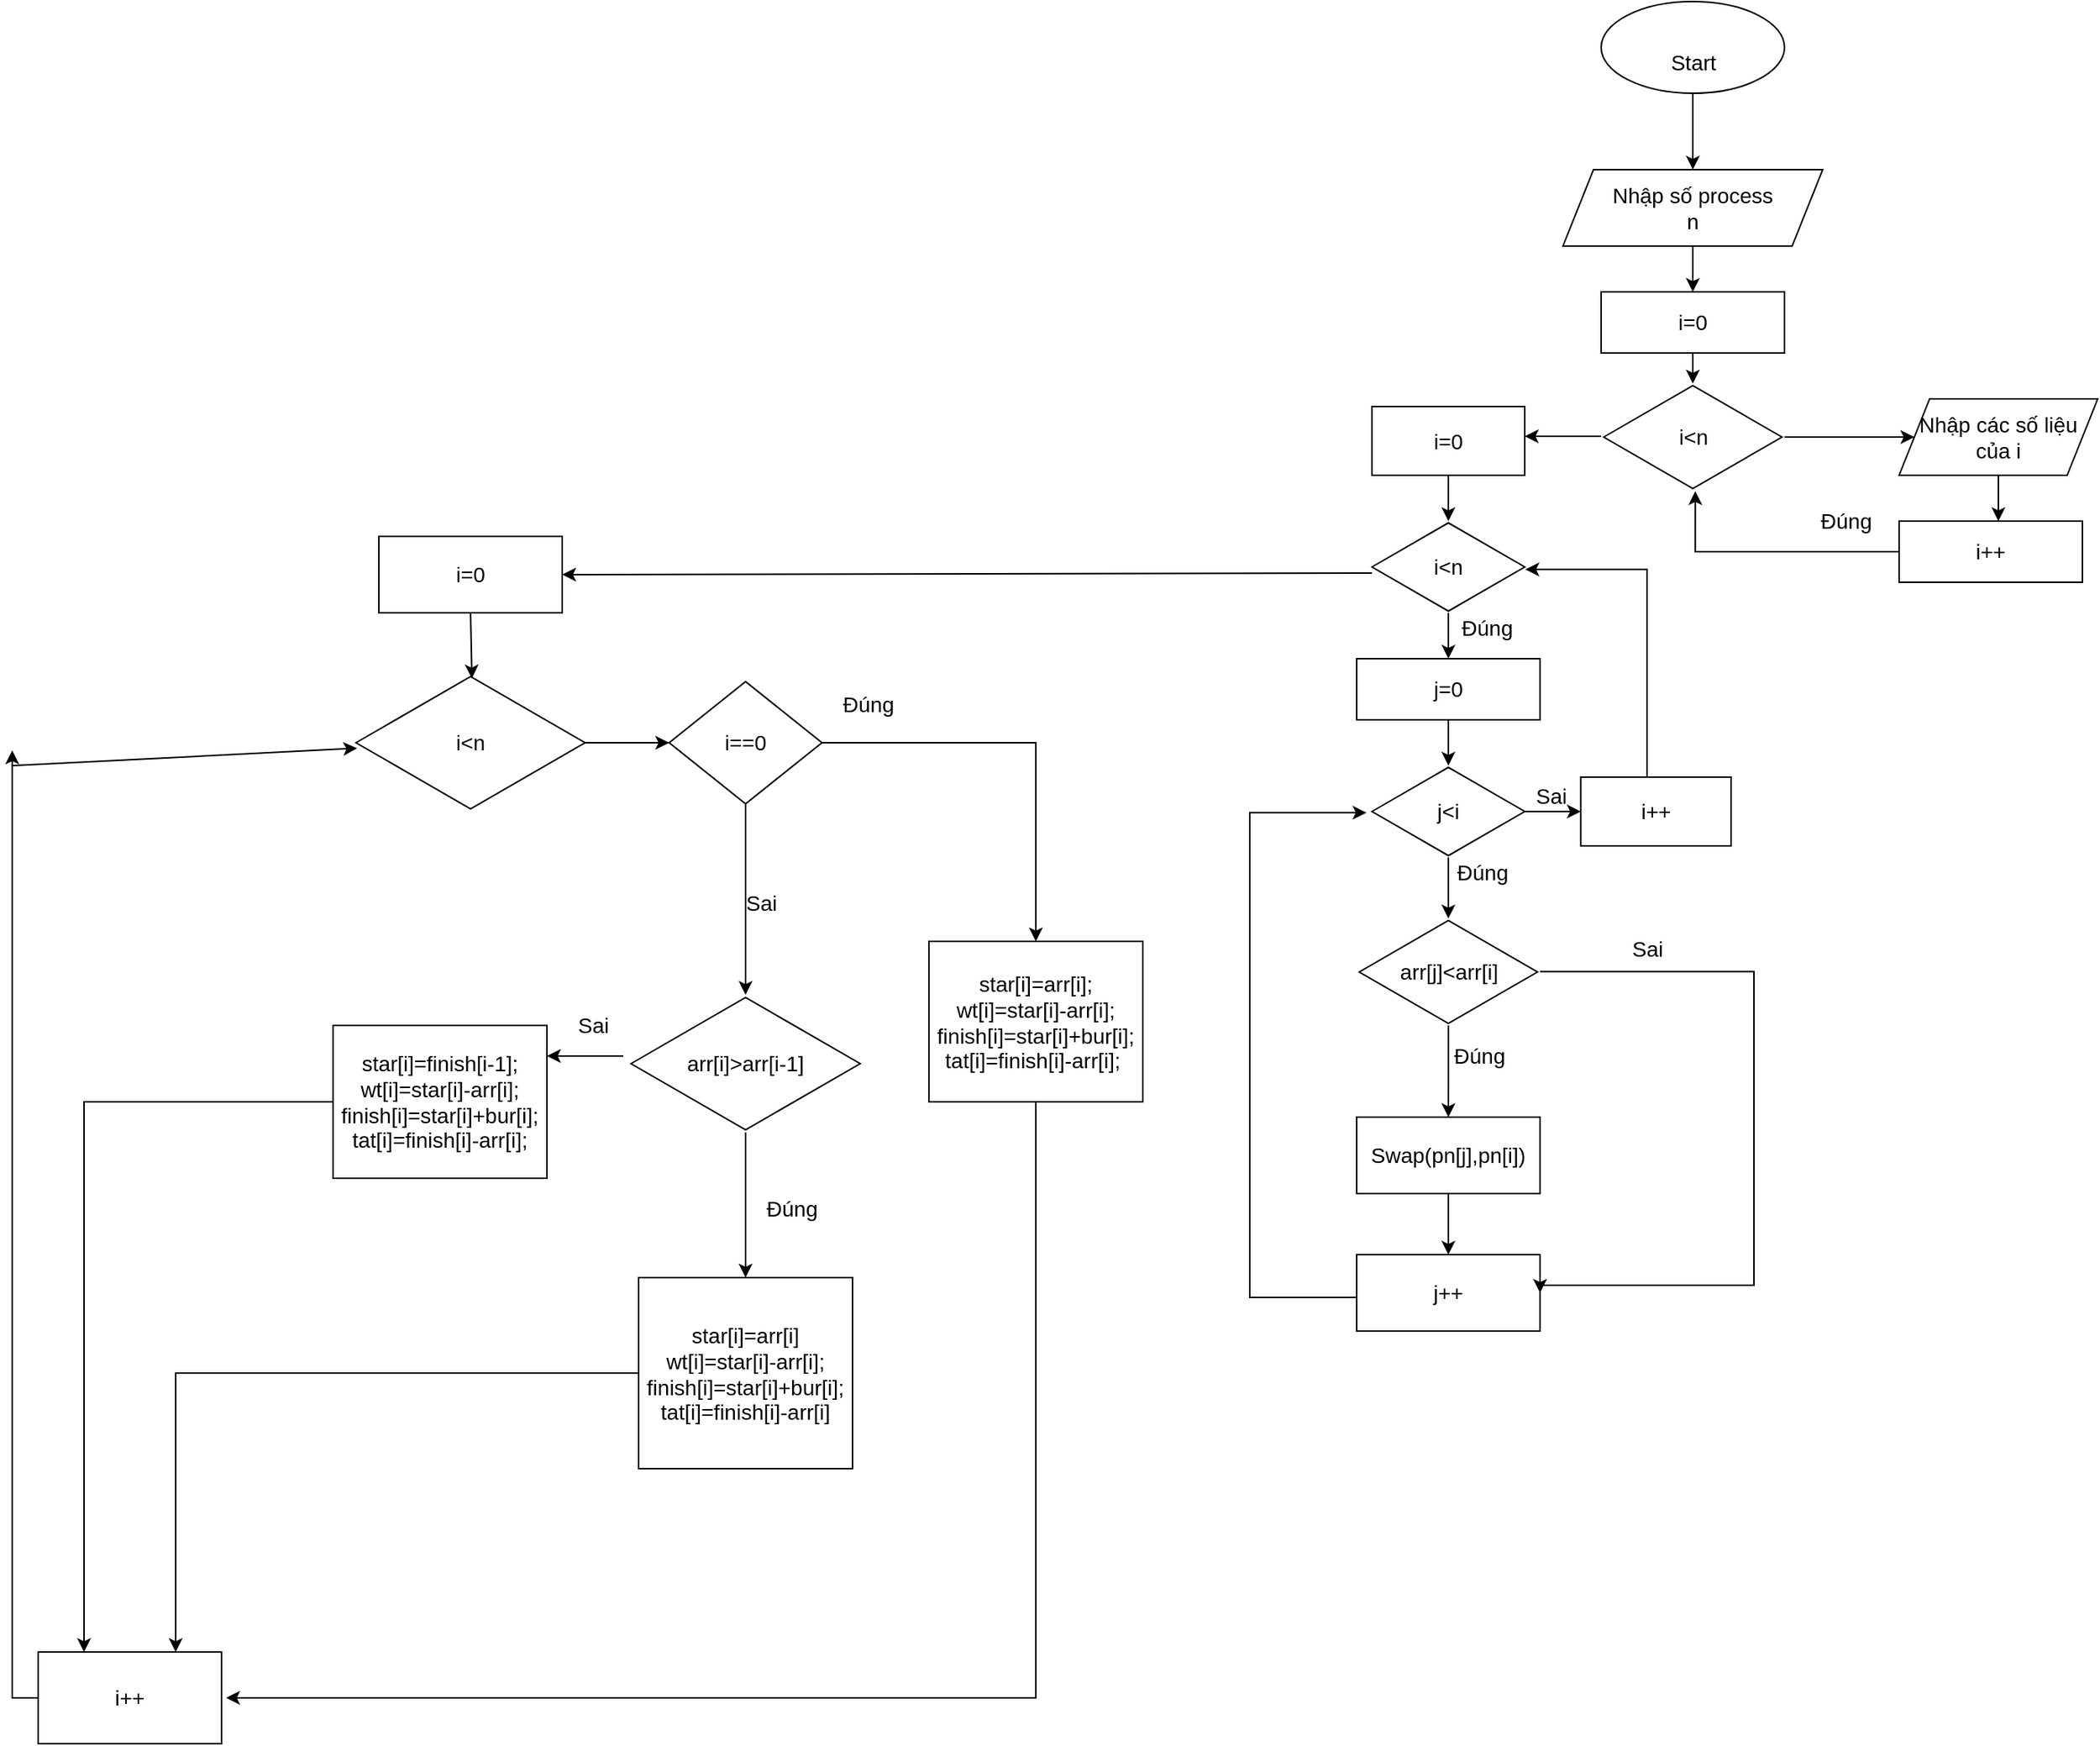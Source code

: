 <mxfile version="15.8.8" type="device"><diagram id="C5RBs43oDa-KdzZeNtuy" name="Page-1"><mxGraphModel dx="2310" dy="1996" grid="1" gridSize="10" guides="1" tooltips="1" connect="1" arrows="1" fold="1" page="1" pageScale="1" pageWidth="827" pageHeight="1169" math="0" shadow="0"><root><mxCell id="WIyWlLk6GJQsqaUBKTNV-0"/><mxCell id="WIyWlLk6GJQsqaUBKTNV-1" parent="WIyWlLk6GJQsqaUBKTNV-0"/><mxCell id="YMpMhWtRCchbKsK5kgq2-0" value="" style="ellipse;whiteSpace=wrap;html=1;" vertex="1" parent="WIyWlLk6GJQsqaUBKTNV-1"><mxGeometry x="550" y="-580" width="120" height="60" as="geometry"/></mxCell><mxCell id="YMpMhWtRCchbKsK5kgq2-1" value="Start" style="text;html=1;align=center;verticalAlign=middle;resizable=0;points=[];autosize=1;strokeColor=none;fillColor=none;fontSize=14;" vertex="1" parent="WIyWlLk6GJQsqaUBKTNV-1"><mxGeometry x="585" y="-550" width="50" height="20" as="geometry"/></mxCell><mxCell id="YMpMhWtRCchbKsK5kgq2-2" value="" style="endArrow=classic;html=1;rounded=0;fontSize=14;exitX=0.5;exitY=1;exitDx=0;exitDy=0;" edge="1" parent="WIyWlLk6GJQsqaUBKTNV-1" source="YMpMhWtRCchbKsK5kgq2-0"><mxGeometry width="50" height="50" relative="1" as="geometry"><mxPoint x="390" y="230" as="sourcePoint"/><mxPoint x="610" y="-470" as="targetPoint"/></mxGeometry></mxCell><mxCell id="YMpMhWtRCchbKsK5kgq2-4" value="" style="endArrow=classic;html=1;rounded=0;fontSize=14;exitX=0.5;exitY=1;exitDx=0;exitDy=0;" edge="1" parent="WIyWlLk6GJQsqaUBKTNV-1" source="YMpMhWtRCchbKsK5kgq2-5"><mxGeometry width="50" height="50" relative="1" as="geometry"><mxPoint x="609.5" y="-340" as="sourcePoint"/><mxPoint x="610" y="-390" as="targetPoint"/></mxGeometry></mxCell><mxCell id="YMpMhWtRCchbKsK5kgq2-5" value="Nhập số process &lt;br&gt;n" style="shape=parallelogram;perimeter=parallelogramPerimeter;whiteSpace=wrap;html=1;fixedSize=1;fontSize=14;" vertex="1" parent="WIyWlLk6GJQsqaUBKTNV-1"><mxGeometry x="525" y="-470" width="170" height="50" as="geometry"/></mxCell><mxCell id="YMpMhWtRCchbKsK5kgq2-9" value="i&amp;lt;n" style="html=1;whiteSpace=wrap;aspect=fixed;shape=isoRectangle;fontSize=14;" vertex="1" parent="WIyWlLk6GJQsqaUBKTNV-1"><mxGeometry x="551.67" y="-330" width="116.67" height="70" as="geometry"/></mxCell><mxCell id="YMpMhWtRCchbKsK5kgq2-10" value="" style="endArrow=classic;html=1;rounded=0;fontSize=14;startArrow=none;" edge="1" parent="WIyWlLk6GJQsqaUBKTNV-1" source="YMpMhWtRCchbKsK5kgq2-6"><mxGeometry width="50" height="50" relative="1" as="geometry"><mxPoint x="590" y="-320" as="sourcePoint"/><mxPoint x="640" y="-370" as="targetPoint"/></mxGeometry></mxCell><mxCell id="YMpMhWtRCchbKsK5kgq2-6" value="i=0" style="rounded=0;whiteSpace=wrap;html=1;fontSize=14;" vertex="1" parent="WIyWlLk6GJQsqaUBKTNV-1"><mxGeometry x="550" y="-390" width="120" height="40" as="geometry"/></mxCell><mxCell id="YMpMhWtRCchbKsK5kgq2-12" value="" style="endArrow=classic;html=1;rounded=0;fontSize=14;exitX=0.5;exitY=1;exitDx=0;exitDy=0;" edge="1" parent="WIyWlLk6GJQsqaUBKTNV-1" source="YMpMhWtRCchbKsK5kgq2-6"><mxGeometry width="50" height="50" relative="1" as="geometry"><mxPoint x="590" y="-280" as="sourcePoint"/><mxPoint x="610" y="-330" as="targetPoint"/></mxGeometry></mxCell><mxCell id="YMpMhWtRCchbKsK5kgq2-15" value="i++" style="rounded=0;whiteSpace=wrap;html=1;fontSize=14;" vertex="1" parent="WIyWlLk6GJQsqaUBKTNV-1"><mxGeometry x="745" y="-240" width="120" height="40" as="geometry"/></mxCell><mxCell id="YMpMhWtRCchbKsK5kgq2-16" value="Nhập các số liệu của i" style="shape=parallelogram;perimeter=parallelogramPerimeter;whiteSpace=wrap;html=1;fixedSize=1;fontSize=14;" vertex="1" parent="WIyWlLk6GJQsqaUBKTNV-1"><mxGeometry x="745" y="-320" width="130" height="50" as="geometry"/></mxCell><mxCell id="YMpMhWtRCchbKsK5kgq2-20" value="" style="endArrow=classic;html=1;rounded=0;fontSize=14;entryX=0;entryY=0.5;entryDx=0;entryDy=0;" edge="1" parent="WIyWlLk6GJQsqaUBKTNV-1" target="YMpMhWtRCchbKsK5kgq2-16"><mxGeometry width="50" height="50" relative="1" as="geometry"><mxPoint x="670" y="-295" as="sourcePoint"/><mxPoint x="755" y="-300" as="targetPoint"/></mxGeometry></mxCell><mxCell id="YMpMhWtRCchbKsK5kgq2-21" value="" style="endArrow=classic;html=1;rounded=0;fontSize=14;exitX=0.5;exitY=1;exitDx=0;exitDy=0;" edge="1" parent="WIyWlLk6GJQsqaUBKTNV-1" source="YMpMhWtRCchbKsK5kgq2-16"><mxGeometry width="50" height="50" relative="1" as="geometry"><mxPoint x="770" y="-230" as="sourcePoint"/><mxPoint x="810" y="-240" as="targetPoint"/></mxGeometry></mxCell><mxCell id="YMpMhWtRCchbKsK5kgq2-22" value="" style="edgeStyle=segmentEdgeStyle;endArrow=classic;html=1;rounded=0;fontSize=14;exitX=0;exitY=0.5;exitDx=0;exitDy=0;entryX=0.514;entryY=1.006;entryDx=0;entryDy=0;entryPerimeter=0;" edge="1" parent="WIyWlLk6GJQsqaUBKTNV-1" source="YMpMhWtRCchbKsK5kgq2-15" target="YMpMhWtRCchbKsK5kgq2-9"><mxGeometry width="50" height="50" relative="1" as="geometry"><mxPoint x="620" y="-190" as="sourcePoint"/><mxPoint x="670" y="-240" as="targetPoint"/></mxGeometry></mxCell><mxCell id="YMpMhWtRCchbKsK5kgq2-25" value="" style="endArrow=classic;html=1;rounded=0;fontSize=14;" edge="1" parent="WIyWlLk6GJQsqaUBKTNV-1"><mxGeometry width="50" height="50" relative="1" as="geometry"><mxPoint x="550" y="-295.5" as="sourcePoint"/><mxPoint x="500" y="-295.5" as="targetPoint"/></mxGeometry></mxCell><mxCell id="YMpMhWtRCchbKsK5kgq2-26" value="i=0" style="rounded=0;whiteSpace=wrap;html=1;fontSize=14;" vertex="1" parent="WIyWlLk6GJQsqaUBKTNV-1"><mxGeometry x="400" y="-315" width="100" height="45" as="geometry"/></mxCell><mxCell id="YMpMhWtRCchbKsK5kgq2-28" value="" style="endArrow=classic;html=1;rounded=0;fontSize=14;exitX=0.5;exitY=1;exitDx=0;exitDy=0;" edge="1" parent="WIyWlLk6GJQsqaUBKTNV-1" source="YMpMhWtRCchbKsK5kgq2-26"><mxGeometry width="50" height="50" relative="1" as="geometry"><mxPoint x="420" y="-220" as="sourcePoint"/><mxPoint x="450" y="-240" as="targetPoint"/></mxGeometry></mxCell><mxCell id="YMpMhWtRCchbKsK5kgq2-31" value="" style="edgeStyle=orthogonalEdgeStyle;rounded=0;orthogonalLoop=1;jettySize=auto;html=1;fontSize=14;" edge="1" parent="WIyWlLk6GJQsqaUBKTNV-1" source="YMpMhWtRCchbKsK5kgq2-29" target="YMpMhWtRCchbKsK5kgq2-30"><mxGeometry relative="1" as="geometry"/></mxCell><mxCell id="YMpMhWtRCchbKsK5kgq2-29" value="i&amp;lt;n" style="html=1;whiteSpace=wrap;aspect=fixed;shape=isoRectangle;fontSize=14;" vertex="1" parent="WIyWlLk6GJQsqaUBKTNV-1"><mxGeometry x="400" y="-240" width="100" height="60" as="geometry"/></mxCell><mxCell id="YMpMhWtRCchbKsK5kgq2-30" value="j=0" style="whiteSpace=wrap;html=1;fontSize=14;" vertex="1" parent="WIyWlLk6GJQsqaUBKTNV-1"><mxGeometry x="390" y="-150" width="120" height="40" as="geometry"/></mxCell><mxCell id="YMpMhWtRCchbKsK5kgq2-32" value="Đúng" style="text;html=1;align=center;verticalAlign=middle;resizable=0;points=[];autosize=1;strokeColor=none;fillColor=none;fontSize=14;" vertex="1" parent="WIyWlLk6GJQsqaUBKTNV-1"><mxGeometry x="450" y="-180" width="50" height="20" as="geometry"/></mxCell><mxCell id="YMpMhWtRCchbKsK5kgq2-37" value="" style="edgeStyle=orthogonalEdgeStyle;rounded=0;orthogonalLoop=1;jettySize=auto;html=1;fontSize=14;" edge="1" parent="WIyWlLk6GJQsqaUBKTNV-1" source="YMpMhWtRCchbKsK5kgq2-33"><mxGeometry relative="1" as="geometry"><mxPoint x="450" y="20" as="targetPoint"/></mxGeometry></mxCell><mxCell id="YMpMhWtRCchbKsK5kgq2-39" value="" style="edgeStyle=orthogonalEdgeStyle;rounded=0;orthogonalLoop=1;jettySize=auto;html=1;fontSize=14;" edge="1" parent="WIyWlLk6GJQsqaUBKTNV-1" source="YMpMhWtRCchbKsK5kgq2-33" target="YMpMhWtRCchbKsK5kgq2-38"><mxGeometry relative="1" as="geometry"/></mxCell><mxCell id="YMpMhWtRCchbKsK5kgq2-33" value="j&amp;lt;i" style="html=1;whiteSpace=wrap;aspect=fixed;shape=isoRectangle;fontSize=14;" vertex="1" parent="WIyWlLk6GJQsqaUBKTNV-1"><mxGeometry x="400" y="-80" width="100" height="60" as="geometry"/></mxCell><mxCell id="YMpMhWtRCchbKsK5kgq2-34" value="" style="endArrow=classic;html=1;rounded=0;fontSize=14;exitX=0.5;exitY=1;exitDx=0;exitDy=0;" edge="1" parent="WIyWlLk6GJQsqaUBKTNV-1" source="YMpMhWtRCchbKsK5kgq2-30"><mxGeometry width="50" height="50" relative="1" as="geometry"><mxPoint x="430" y="-60" as="sourcePoint"/><mxPoint x="450" y="-80" as="targetPoint"/></mxGeometry></mxCell><mxCell id="YMpMhWtRCchbKsK5kgq2-38" value="i++" style="whiteSpace=wrap;html=1;fontSize=14;" vertex="1" parent="WIyWlLk6GJQsqaUBKTNV-1"><mxGeometry x="536.67" y="-72.5" width="98.33" height="45" as="geometry"/></mxCell><mxCell id="YMpMhWtRCchbKsK5kgq2-40" value="Sai" style="text;html=1;align=center;verticalAlign=middle;resizable=0;points=[];autosize=1;strokeColor=none;fillColor=none;fontSize=14;" vertex="1" parent="WIyWlLk6GJQsqaUBKTNV-1"><mxGeometry x="496.67" y="-70" width="40" height="20" as="geometry"/></mxCell><mxCell id="YMpMhWtRCchbKsK5kgq2-41" value="" style="edgeStyle=segmentEdgeStyle;endArrow=classic;html=1;rounded=0;fontSize=14;entryX=1.004;entryY=0.527;entryDx=0;entryDy=0;entryPerimeter=0;exitX=0.5;exitY=0;exitDx=0;exitDy=0;" edge="1" parent="WIyWlLk6GJQsqaUBKTNV-1" source="YMpMhWtRCchbKsK5kgq2-38" target="YMpMhWtRCchbKsK5kgq2-29"><mxGeometry width="50" height="50" relative="1" as="geometry"><mxPoint x="580" y="-80" as="sourcePoint"/><mxPoint x="570" y="-210" as="targetPoint"/><Array as="points"><mxPoint x="580" y="-72"/><mxPoint x="580" y="-208"/></Array></mxGeometry></mxCell><mxCell id="YMpMhWtRCchbKsK5kgq2-46" value="" style="edgeStyle=orthogonalEdgeStyle;rounded=0;orthogonalLoop=1;jettySize=auto;html=1;fontSize=14;" edge="1" parent="WIyWlLk6GJQsqaUBKTNV-1" source="YMpMhWtRCchbKsK5kgq2-43" target="YMpMhWtRCchbKsK5kgq2-45"><mxGeometry relative="1" as="geometry"/></mxCell><mxCell id="YMpMhWtRCchbKsK5kgq2-43" value="arr[j]&amp;lt;arr[i]" style="html=1;whiteSpace=wrap;aspect=fixed;shape=isoRectangle;fontSize=14;" vertex="1" parent="WIyWlLk6GJQsqaUBKTNV-1"><mxGeometry x="391.66" y="20" width="116.67" height="70" as="geometry"/></mxCell><mxCell id="YMpMhWtRCchbKsK5kgq2-44" value="Đúng" style="text;html=1;align=center;verticalAlign=middle;resizable=0;points=[];autosize=1;strokeColor=none;fillColor=none;fontSize=14;" vertex="1" parent="WIyWlLk6GJQsqaUBKTNV-1"><mxGeometry x="446.67" y="-20" width="50" height="20" as="geometry"/></mxCell><mxCell id="YMpMhWtRCchbKsK5kgq2-49" value="" style="edgeStyle=orthogonalEdgeStyle;rounded=0;orthogonalLoop=1;jettySize=auto;html=1;fontSize=14;" edge="1" parent="WIyWlLk6GJQsqaUBKTNV-1" source="YMpMhWtRCchbKsK5kgq2-45" target="YMpMhWtRCchbKsK5kgq2-48"><mxGeometry relative="1" as="geometry"/></mxCell><mxCell id="YMpMhWtRCchbKsK5kgq2-45" value="Swap(pn[j],pn[i])" style="whiteSpace=wrap;html=1;fontSize=14;" vertex="1" parent="WIyWlLk6GJQsqaUBKTNV-1"><mxGeometry x="390" y="150" width="120" height="50" as="geometry"/></mxCell><mxCell id="YMpMhWtRCchbKsK5kgq2-47" value="Đúng" style="text;html=1;align=center;verticalAlign=middle;resizable=0;points=[];autosize=1;strokeColor=none;fillColor=none;fontSize=14;" vertex="1" parent="WIyWlLk6GJQsqaUBKTNV-1"><mxGeometry x="445" y="100" width="50" height="20" as="geometry"/></mxCell><mxCell id="YMpMhWtRCchbKsK5kgq2-48" value="j++" style="whiteSpace=wrap;html=1;fontSize=14;" vertex="1" parent="WIyWlLk6GJQsqaUBKTNV-1"><mxGeometry x="390" y="240" width="120" height="50" as="geometry"/></mxCell><mxCell id="YMpMhWtRCchbKsK5kgq2-56" value="" style="edgeStyle=segmentEdgeStyle;endArrow=classic;html=1;rounded=0;fontSize=14;exitX=1.014;exitY=0.497;exitDx=0;exitDy=0;exitPerimeter=0;entryX=1;entryY=0.5;entryDx=0;entryDy=0;" edge="1" parent="WIyWlLk6GJQsqaUBKTNV-1" source="YMpMhWtRCchbKsK5kgq2-43" target="YMpMhWtRCchbKsK5kgq2-48"><mxGeometry width="50" height="50" relative="1" as="geometry"><mxPoint x="560" y="80" as="sourcePoint"/><mxPoint x="640" y="260" as="targetPoint"/><Array as="points"><mxPoint x="650" y="55"/><mxPoint x="650" y="260"/><mxPoint x="510" y="260"/></Array></mxGeometry></mxCell><mxCell id="YMpMhWtRCchbKsK5kgq2-57" value="Sai" style="text;html=1;align=center;verticalAlign=middle;resizable=0;points=[];autosize=1;strokeColor=none;fillColor=none;fontSize=14;" vertex="1" parent="WIyWlLk6GJQsqaUBKTNV-1"><mxGeometry x="560" y="30" width="40" height="20" as="geometry"/></mxCell><mxCell id="YMpMhWtRCchbKsK5kgq2-58" value="" style="edgeStyle=segmentEdgeStyle;endArrow=classic;html=1;rounded=0;fontSize=14;entryX=-0.036;entryY=0.513;entryDx=0;entryDy=0;entryPerimeter=0;" edge="1" parent="WIyWlLk6GJQsqaUBKTNV-1" target="YMpMhWtRCchbKsK5kgq2-33"><mxGeometry width="50" height="50" relative="1" as="geometry"><mxPoint x="390" y="282.5" as="sourcePoint"/><mxPoint x="320" y="-50" as="targetPoint"/><Array as="points"><mxPoint x="390" y="268"/><mxPoint x="320" y="268"/><mxPoint x="320" y="-49"/></Array></mxGeometry></mxCell><mxCell id="YMpMhWtRCchbKsK5kgq2-59" value="" style="endArrow=classic;html=1;rounded=0;fontSize=14;entryX=1;entryY=0.5;entryDx=0;entryDy=0;" edge="1" parent="WIyWlLk6GJQsqaUBKTNV-1" target="YMpMhWtRCchbKsK5kgq2-61"><mxGeometry width="50" height="50" relative="1" as="geometry"><mxPoint x="400" y="-206" as="sourcePoint"/><mxPoint x="270" y="-205.71" as="targetPoint"/><Array as="points"/></mxGeometry></mxCell><mxCell id="YMpMhWtRCchbKsK5kgq2-60" value="Đúng" style="text;html=1;align=center;verticalAlign=middle;resizable=0;points=[];autosize=1;strokeColor=none;fillColor=none;fontSize=14;" vertex="1" parent="WIyWlLk6GJQsqaUBKTNV-1"><mxGeometry x="685" y="-250" width="50" height="20" as="geometry"/></mxCell><mxCell id="YMpMhWtRCchbKsK5kgq2-61" value="i=0" style="rounded=0;whiteSpace=wrap;html=1;fontSize=14;" vertex="1" parent="WIyWlLk6GJQsqaUBKTNV-1"><mxGeometry x="-250" y="-230" width="120" height="50" as="geometry"/></mxCell><mxCell id="YMpMhWtRCchbKsK5kgq2-66" value="" style="edgeStyle=orthogonalEdgeStyle;rounded=0;orthogonalLoop=1;jettySize=auto;html=1;fontSize=14;" edge="1" parent="WIyWlLk6GJQsqaUBKTNV-1" source="YMpMhWtRCchbKsK5kgq2-62" target="YMpMhWtRCchbKsK5kgq2-65"><mxGeometry relative="1" as="geometry"/></mxCell><mxCell id="YMpMhWtRCchbKsK5kgq2-62" value="i&amp;lt;n" style="html=1;whiteSpace=wrap;aspect=fixed;shape=isoRectangle;fontSize=14;" vertex="1" parent="WIyWlLk6GJQsqaUBKTNV-1"><mxGeometry x="-265" y="-140" width="150" height="90" as="geometry"/></mxCell><mxCell id="YMpMhWtRCchbKsK5kgq2-64" value="" style="endArrow=classic;html=1;rounded=0;fontSize=14;exitX=0.5;exitY=1;exitDx=0;exitDy=0;entryX=0.506;entryY=0.032;entryDx=0;entryDy=0;entryPerimeter=0;" edge="1" parent="WIyWlLk6GJQsqaUBKTNV-1" source="YMpMhWtRCchbKsK5kgq2-61" target="YMpMhWtRCchbKsK5kgq2-62"><mxGeometry width="50" height="50" relative="1" as="geometry"><mxPoint x="140" y="-130" as="sourcePoint"/><mxPoint x="190" y="-180" as="targetPoint"/></mxGeometry></mxCell><mxCell id="YMpMhWtRCchbKsK5kgq2-68" value="" style="edgeStyle=orthogonalEdgeStyle;rounded=0;orthogonalLoop=1;jettySize=auto;html=1;fontSize=14;" edge="1" parent="WIyWlLk6GJQsqaUBKTNV-1" source="YMpMhWtRCchbKsK5kgq2-65" target="YMpMhWtRCchbKsK5kgq2-67"><mxGeometry relative="1" as="geometry"/></mxCell><mxCell id="YMpMhWtRCchbKsK5kgq2-65" value="i==0" style="rhombus;whiteSpace=wrap;html=1;fontSize=14;" vertex="1" parent="WIyWlLk6GJQsqaUBKTNV-1"><mxGeometry x="-60" y="-135" width="100" height="80" as="geometry"/></mxCell><mxCell id="YMpMhWtRCchbKsK5kgq2-67" value="star[i]=arr[i];&lt;br/&gt; wt[i]=star[i]-arr[i];&lt;br/&gt; finish[i]=star[i]+bur[i];&lt;br/&gt; tat[i]=finish[i]-arr[i];&amp;nbsp;" style="whiteSpace=wrap;html=1;fontSize=14;" vertex="1" parent="WIyWlLk6GJQsqaUBKTNV-1"><mxGeometry x="110" y="35" width="140" height="105" as="geometry"/></mxCell><mxCell id="YMpMhWtRCchbKsK5kgq2-69" value="Đúng" style="text;html=1;align=center;verticalAlign=middle;resizable=0;points=[];autosize=1;strokeColor=none;fillColor=none;fontSize=14;" vertex="1" parent="WIyWlLk6GJQsqaUBKTNV-1"><mxGeometry x="45" y="-130" width="50" height="20" as="geometry"/></mxCell><mxCell id="YMpMhWtRCchbKsK5kgq2-71" value="" style="endArrow=classic;html=1;rounded=0;fontSize=14;exitX=0.5;exitY=1;exitDx=0;exitDy=0;" edge="1" parent="WIyWlLk6GJQsqaUBKTNV-1" source="YMpMhWtRCchbKsK5kgq2-65"><mxGeometry width="50" height="50" relative="1" as="geometry"><mxPoint x="-50" y="50" as="sourcePoint"/><mxPoint x="-10" y="70" as="targetPoint"/></mxGeometry></mxCell><mxCell id="YMpMhWtRCchbKsK5kgq2-72" value="Sai" style="text;html=1;align=center;verticalAlign=middle;resizable=0;points=[];autosize=1;strokeColor=none;fillColor=none;fontSize=14;" vertex="1" parent="WIyWlLk6GJQsqaUBKTNV-1"><mxGeometry x="-20" width="40" height="20" as="geometry"/></mxCell><mxCell id="YMpMhWtRCchbKsK5kgq2-75" value="" style="edgeStyle=orthogonalEdgeStyle;rounded=0;orthogonalLoop=1;jettySize=auto;html=1;fontSize=14;" edge="1" parent="WIyWlLk6GJQsqaUBKTNV-1" source="YMpMhWtRCchbKsK5kgq2-73" target="YMpMhWtRCchbKsK5kgq2-74"><mxGeometry relative="1" as="geometry"/></mxCell><mxCell id="YMpMhWtRCchbKsK5kgq2-73" value="arr[i]&amp;gt;arr[i-1]" style="html=1;whiteSpace=wrap;aspect=fixed;shape=isoRectangle;fontSize=14;" vertex="1" parent="WIyWlLk6GJQsqaUBKTNV-1"><mxGeometry x="-85" y="70" width="150" height="90" as="geometry"/></mxCell><mxCell id="YMpMhWtRCchbKsK5kgq2-74" value="star[i]=arr[i]&lt;br&gt;wt[i]=star[i]-arr[i];&lt;br&gt; finish[i]=star[i]+bur[i];&lt;br&gt; tat[i]=finish[i]-arr[i]" style="whiteSpace=wrap;html=1;fontSize=14;" vertex="1" parent="WIyWlLk6GJQsqaUBKTNV-1"><mxGeometry x="-80" y="255" width="140" height="125" as="geometry"/></mxCell><mxCell id="YMpMhWtRCchbKsK5kgq2-76" value="Đúng" style="text;html=1;align=center;verticalAlign=middle;resizable=0;points=[];autosize=1;strokeColor=none;fillColor=none;fontSize=14;" vertex="1" parent="WIyWlLk6GJQsqaUBKTNV-1"><mxGeometry x="-5" y="200" width="50" height="20" as="geometry"/></mxCell><mxCell id="YMpMhWtRCchbKsK5kgq2-77" value="" style="endArrow=classic;html=1;rounded=0;fontSize=14;" edge="1" parent="WIyWlLk6GJQsqaUBKTNV-1"><mxGeometry width="50" height="50" relative="1" as="geometry"><mxPoint x="-90" y="110" as="sourcePoint"/><mxPoint x="-140" y="110" as="targetPoint"/></mxGeometry></mxCell><mxCell id="YMpMhWtRCchbKsK5kgq2-78" value="Sai" style="text;html=1;align=center;verticalAlign=middle;resizable=0;points=[];autosize=1;strokeColor=none;fillColor=none;fontSize=14;" vertex="1" parent="WIyWlLk6GJQsqaUBKTNV-1"><mxGeometry x="-130" y="80" width="40" height="20" as="geometry"/></mxCell><mxCell id="YMpMhWtRCchbKsK5kgq2-81" value="star[i]=finish[i-1];&lt;br/&gt; wt[i]=star[i]-arr[i];&lt;br/&gt; finish[i]=star[i]+bur[i];&lt;br/&gt; tat[i]=finish[i]-arr[i];" style="rounded=0;whiteSpace=wrap;html=1;fontSize=14;" vertex="1" parent="WIyWlLk6GJQsqaUBKTNV-1"><mxGeometry x="-280" y="90" width="140" height="100" as="geometry"/></mxCell><mxCell id="YMpMhWtRCchbKsK5kgq2-83" value="" style="edgeStyle=segmentEdgeStyle;endArrow=classic;html=1;rounded=0;fontSize=14;exitX=0.5;exitY=1;exitDx=0;exitDy=0;" edge="1" parent="WIyWlLk6GJQsqaUBKTNV-1" source="YMpMhWtRCchbKsK5kgq2-67"><mxGeometry width="50" height="50" relative="1" as="geometry"><mxPoint x="160" y="200" as="sourcePoint"/><mxPoint x="-350" y="530" as="targetPoint"/><Array as="points"><mxPoint x="180" y="410"/><mxPoint x="180" y="410"/></Array></mxGeometry></mxCell><mxCell id="YMpMhWtRCchbKsK5kgq2-84" value="i++" style="rounded=0;whiteSpace=wrap;html=1;fontSize=14;" vertex="1" parent="WIyWlLk6GJQsqaUBKTNV-1"><mxGeometry x="-473" y="500" width="120" height="60" as="geometry"/></mxCell><mxCell id="YMpMhWtRCchbKsK5kgq2-85" value="" style="edgeStyle=segmentEdgeStyle;endArrow=classic;html=1;rounded=0;fontSize=14;exitX=0;exitY=0.5;exitDx=0;exitDy=0;entryX=0.75;entryY=0;entryDx=0;entryDy=0;" edge="1" parent="WIyWlLk6GJQsqaUBKTNV-1" source="YMpMhWtRCchbKsK5kgq2-74" target="YMpMhWtRCchbKsK5kgq2-84"><mxGeometry width="50" height="50" relative="1" as="geometry"><mxPoint x="-120" y="350" as="sourcePoint"/><mxPoint x="-70" y="300" as="targetPoint"/></mxGeometry></mxCell><mxCell id="YMpMhWtRCchbKsK5kgq2-86" value="" style="edgeStyle=segmentEdgeStyle;endArrow=classic;html=1;rounded=0;fontSize=14;entryX=0.25;entryY=0;entryDx=0;entryDy=0;" edge="1" parent="WIyWlLk6GJQsqaUBKTNV-1" source="YMpMhWtRCchbKsK5kgq2-81" target="YMpMhWtRCchbKsK5kgq2-84"><mxGeometry width="50" height="50" relative="1" as="geometry"><mxPoint x="-350.711" y="190" as="sourcePoint"/><mxPoint x="-350.711" y="140" as="targetPoint"/></mxGeometry></mxCell><mxCell id="YMpMhWtRCchbKsK5kgq2-87" value="" style="edgeStyle=segmentEdgeStyle;endArrow=classic;html=1;rounded=0;fontSize=14;exitX=0;exitY=0.5;exitDx=0;exitDy=0;" edge="1" parent="WIyWlLk6GJQsqaUBKTNV-1" source="YMpMhWtRCchbKsK5kgq2-84"><mxGeometry width="50" height="50" relative="1" as="geometry"><mxPoint x="-520" y="550" as="sourcePoint"/><mxPoint x="-490" y="-90" as="targetPoint"/></mxGeometry></mxCell><mxCell id="YMpMhWtRCchbKsK5kgq2-89" value="" style="endArrow=classic;html=1;rounded=0;fontSize=14;entryX=0.005;entryY=0.54;entryDx=0;entryDy=0;entryPerimeter=0;" edge="1" parent="WIyWlLk6GJQsqaUBKTNV-1" target="YMpMhWtRCchbKsK5kgq2-62"><mxGeometry width="50" height="50" relative="1" as="geometry"><mxPoint x="-490" y="-80" as="sourcePoint"/><mxPoint x="-430" y="-100" as="targetPoint"/></mxGeometry></mxCell></root></mxGraphModel></diagram></mxfile>